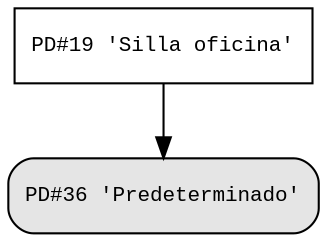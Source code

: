digraph G {
node [fontname="Courier New", fontsize=10];
node [shape=box, style="filled, rounded", fillcolor="#E5E5E5"];
I36 [label="PD#36 'Predeterminado'"];
I19 [label="PD#19 'Silla oficina'"];
I19 -> I36;
I19 [shape=box, style=""];
}
